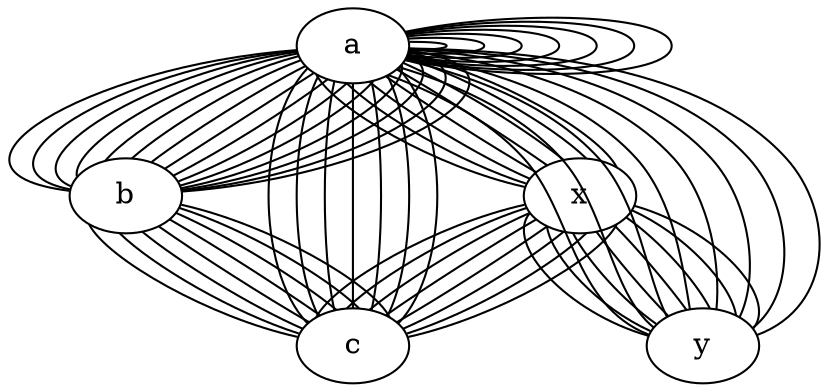 graph test2 {
       a -- b -- c;
       a -- {
       a -- b -- c;
       a -- {
       a -- b -- c;
       a -- {
       a -- b -- c;
       a -- {
       a -- b -- c;
       a -- {
       a -- b -- c;
       a -- {
       a -- b -- c;
       a -- {
       a -- b -- c;
       a -- {x y};
       x -- c [w=10.0];
       x -- y [w=5.0,len=3];
};
       x -- c [w=10.0];
       x -- y [w=5.0,len=3];
};
       x -- c [w=10.0];
       x -- y [w=5.0,len=3];
};
       x -- c [w=10.0];
       x -- y [w=5.0,len=3];
};
       x -- c [w=10.0];
       x -- y [w=5.0,len=3];
};
       x -- c [w=10.0];
       x -- y [w=5.0,len=3];
};
       x -- c [w=10.0];
       x -- y [w=5.0,len=3];
};
       x -- c [w=10.0];
       x -- y [w=5.0,len=3];
}

